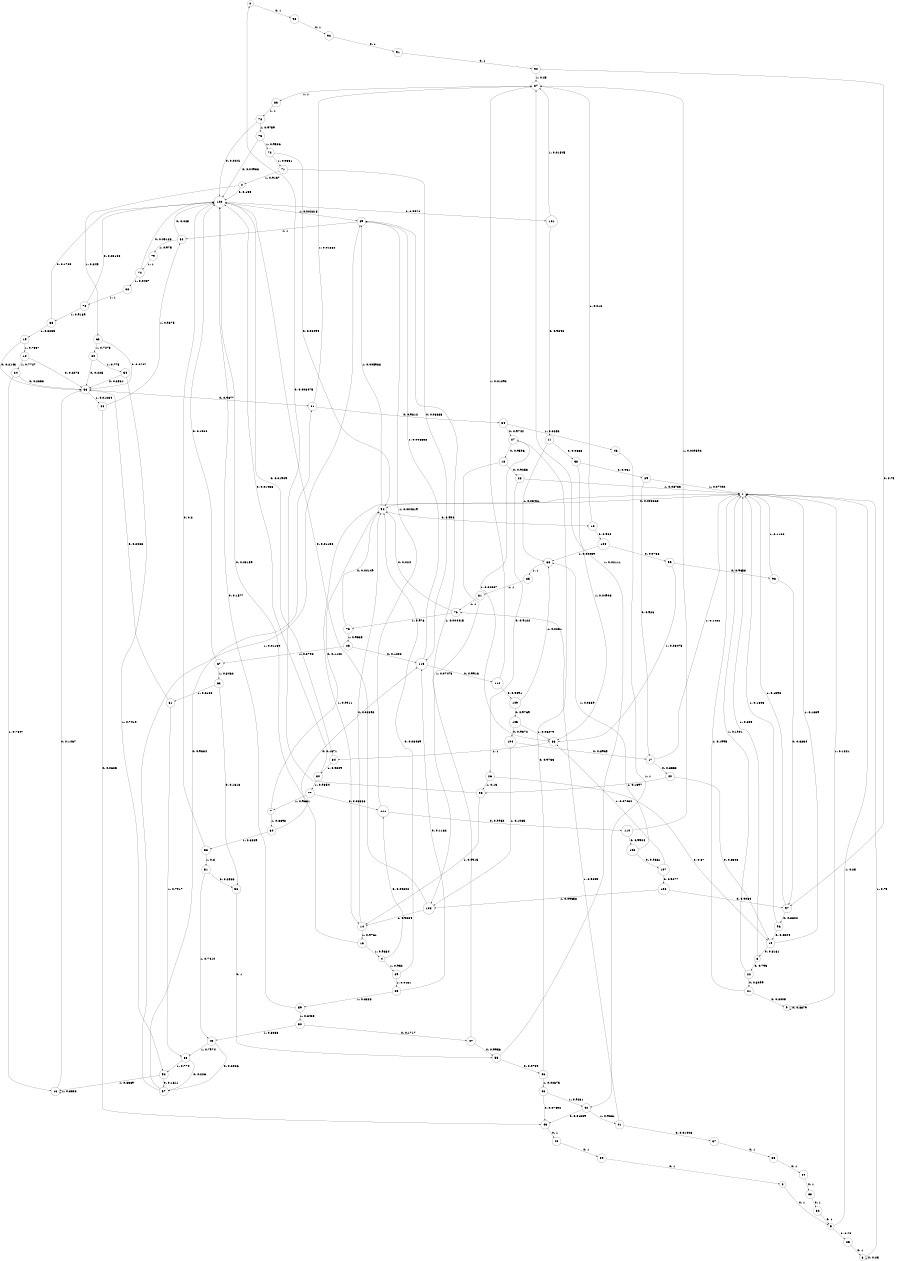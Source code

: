 digraph "ch2_face_source_L15" {
size = "6,8.5";
ratio = "fill";
node [shape = circle];
node [fontsize = 24];
edge [fontsize = 24];
0 -> 93 [label = "0: 1        "];
1 -> 94 [label = "0: 0.008863  "];
1 -> 14 [label = "1: 0.9911   "];
2 -> 102 [label = "0: 0.155    "];
2 -> 63 [label = "1: 0.845    "];
3 -> 5 [label = "0: 1        "];
4 -> 111 [label = "0: 0.04802  "];
4 -> 69 [label = "1: 0.952    "];
5 -> 25 [label = "0: 0.75     "];
5 -> 1 [label = "1: 0.25     "];
6 -> 6 [label = "0: 0.25     "];
6 -> 1 [label = "1: 0.75     "];
7 -> 94 [label = "0: 0.1102   "];
7 -> 64 [label = "1: 0.8898   "];
8 -> 22 [label = "0: 0.795    "];
8 -> 1 [label = "1: 0.205    "];
9 -> 9 [label = "0: 0.8679   "];
9 -> 1 [label = "1: 0.1321   "];
10 -> 36 [label = "0: 0.2273   "];
10 -> 24 [label = "1: 0.7727   "];
11 -> 38 [label = "0: 0.9658   "];
11 -> 88 [label = "1: 0.03421  "];
12 -> 100 [label = "0: 0.984    "];
12 -> 87 [label = "1: 0.016    "];
13 -> 102 [label = "0: 0.03159  "];
13 -> 4 [label = "1: 0.9684   "];
14 -> 94 [label = "0: 0.02392  "];
14 -> 13 [label = "1: 0.9761   "];
15 -> 36 [label = "0: 0.2143   "];
15 -> 10 [label = "1: 0.7857   "];
16 -> 36 [label = "0: 0.1467   "];
16 -> 16 [label = "1: 0.8533   "];
17 -> 20 [label = "0: 0.8558   "];
17 -> 1 [label = "1: 0.1442   "];
18 -> 28 [label = "0: 0.9253   "];
18 -> 103 [label = "1: 0.07473  "];
19 -> 8 [label = "0: 0.8161   "];
19 -> 1 [label = "1: 0.1839   "];
20 -> 19 [label = "0: 0.8303   "];
20 -> 95 [label = "1: 0.1697   "];
21 -> 9 [label = "0: 0.8005   "];
21 -> 1 [label = "1: 0.1995   "];
22 -> 21 [label = "0: 0.8099   "];
22 -> 1 [label = "1: 0.1901   "];
23 -> 113 [label = "0: 0.1202   "];
23 -> 67 [label = "1: 0.8798   "];
24 -> 36 [label = "0: 0.2353   "];
24 -> 16 [label = "1: 0.7647   "];
25 -> 6 [label = "0: 1        "];
26 -> 19 [label = "0: 0.87     "];
26 -> 95 [label = "1: 0.13     "];
27 -> 18 [label = "0: 0.9596   "];
27 -> 86 [label = "1: 0.04037  "];
28 -> 26 [label = "0: 0.9122   "];
28 -> 1 [label = "1: 0.08783  "];
29 -> 17 [label = "0: 0.926    "];
29 -> 1 [label = "1: 0.07402  "];
30 -> 33 [label = "0: 1        "];
31 -> 34 [label = "0: 0.9812   "];
31 -> 87 [label = "1: 0.01882  "];
32 -> 5 [label = "0: 1        "];
33 -> 32 [label = "0: 1        "];
34 -> 27 [label = "0: 0.9744   "];
34 -> 45 [label = "1: 0.0256   "];
35 -> 30 [label = "0: 1        "];
36 -> 31 [label = "0: 0.9877   "];
36 -> 44 [label = "1: 0.01234  "];
37 -> 35 [label = "0: 1        "];
38 -> 29 [label = "0: 0.951    "];
38 -> 86 [label = "1: 0.04903  "];
39 -> 3 [label = "0: 1        "];
40 -> 39 [label = "0: 1        "];
41 -> 37 [label = "0: 0.01408  "];
41 -> 76 [label = "1: 0.9859   "];
42 -> 43 [label = "0: 0.01389  "];
42 -> 41 [label = "1: 0.9861   "];
43 -> 40 [label = "0: 1        "];
44 -> 43 [label = "0: 0.0625   "];
44 -> 82 [label = "1: 0.9375   "];
45 -> 42 [label = "1: 1        "];
46 -> 27 [label = "0: 0.9733   "];
46 -> 48 [label = "1: 0.02675  "];
47 -> 55 [label = "0: 0.9956   "];
47 -> 89 [label = "1: 0.004415  "];
48 -> 43 [label = "0: 0.07692  "];
48 -> 42 [label = "1: 0.9231   "];
49 -> 57 [label = "0: 0.2026   "];
49 -> 53 [label = "1: 0.7974   "];
50 -> 47 [label = "0: 0.1717   "];
50 -> 49 [label = "1: 0.8283   "];
51 -> 56 [label = "0: 0.2586   "];
51 -> 49 [label = "1: 0.7414   "];
52 -> 57 [label = "0: 0.1611   "];
52 -> 16 [label = "1: 0.8389   "];
53 -> 57 [label = "0: 0.226    "];
53 -> 52 [label = "1: 0.774    "];
54 -> 36 [label = "0: 0.2581   "];
54 -> 52 [label = "1: 0.7419   "];
55 -> 46 [label = "0: 0.9789   "];
55 -> 87 [label = "1: 0.02111  "];
56 -> 55 [label = "0: 1        "];
57 -> 31 [label = "0: 0.9884   "];
57 -> 89 [label = "1: 0.01159  "];
58 -> 102 [label = "0: 0.2      "];
58 -> 51 [label = "1: 0.8      "];
59 -> 102 [label = "0: 0.1577   "];
59 -> 50 [label = "1: 0.8423   "];
60 -> 36 [label = "0: 0.225    "];
60 -> 54 [label = "1: 0.775    "];
61 -> 36 [label = "0: 0.2083   "];
61 -> 53 [label = "1: 0.7917   "];
62 -> 56 [label = "0: 0.1818   "];
62 -> 61 [label = "1: 0.8182   "];
63 -> 36 [label = "0: 0.2727   "];
63 -> 60 [label = "1: 0.7273   "];
64 -> 113 [label = "0: 0.1671   "];
64 -> 58 [label = "1: 0.8329   "];
65 -> 113 [label = "0: 0.1162   "];
65 -> 59 [label = "1: 0.8838   "];
66 -> 102 [label = "0: 0.1765   "];
66 -> 15 [label = "1: 0.8235   "];
67 -> 102 [label = "0: 0.1538   "];
67 -> 62 [label = "1: 0.8462   "];
68 -> 70 [label = "1: 1        "];
69 -> 94 [label = "0: 0.08489  "];
69 -> 65 [label = "1: 0.9151   "];
70 -> 102 [label = "0: 0.08108  "];
70 -> 66 [label = "1: 0.9189   "];
71 -> 113 [label = "0: 0.08633  "];
71 -> 2 [label = "1: 0.9137   "];
72 -> 94 [label = "0: 0.06494  "];
72 -> 71 [label = "1: 0.9351   "];
73 -> 94 [label = "0: 0.04149  "];
73 -> 23 [label = "1: 0.9585   "];
74 -> 102 [label = "0: 0.05128  "];
74 -> 68 [label = "1: 0.9487   "];
75 -> 102 [label = "0: 0.04938  "];
75 -> 72 [label = "1: 0.9506   "];
76 -> 94 [label = "0: 0.024    "];
76 -> 73 [label = "1: 0.976    "];
77 -> 111 [label = "0: 0.03686  "];
77 -> 7 [label = "1: 0.9631   "];
78 -> 102 [label = "0: 0.0241   "];
78 -> 75 [label = "1: 0.9759   "];
79 -> 74 [label = "1: 1        "];
80 -> 102 [label = "0: 0.01456  "];
80 -> 77 [label = "1: 0.9854   "];
81 -> 76 [label = "1: 1        "];
82 -> 102 [label = "0: 0.025    "];
82 -> 79 [label = "1: 0.975    "];
83 -> 78 [label = "1: 1        "];
84 -> 102 [label = "0: 0.01909  "];
84 -> 80 [label = "1: 0.9809   "];
85 -> 81 [label = "1: 1        "];
86 -> 84 [label = "1: 1        "];
87 -> 83 [label = "1: 1        "];
88 -> 85 [label = "1: 1        "];
89 -> 82 [label = "1: 1        "];
90 -> 97 [label = "0: 0.75     "];
90 -> 87 [label = "1: 0.25     "];
91 -> 90 [label = "0: 1        "];
92 -> 91 [label = "0: 1        "];
93 -> 92 [label = "0: 1        "];
94 -> 12 [label = "0: 0.994    "];
94 -> 89 [label = "1: 0.005988  "];
95 -> 0 [label = "0: 0.008475  "];
95 -> 14 [label = "1: 0.9915   "];
96 -> 19 [label = "0: 0.8304   "];
96 -> 1 [label = "1: 0.1696   "];
97 -> 96 [label = "0: 0.8602   "];
97 -> 1 [label = "1: 0.1398   "];
98 -> 97 [label = "0: 0.8834   "];
98 -> 1 [label = "1: 0.1166   "];
99 -> 98 [label = "0: 0.9653   "];
99 -> 86 [label = "1: 0.03473  "];
100 -> 99 [label = "0: 0.9756   "];
100 -> 88 [label = "1: 0.02439  "];
101 -> 11 [label = "0: 0.9846   "];
101 -> 87 [label = "1: 0.01545  "];
102 -> 101 [label = "0: 0.9972   "];
102 -> 89 [label = "1: 0.002813  "];
103 -> 102 [label = "0: 0.01158  "];
103 -> 14 [label = "1: 0.9884   "];
104 -> 17 [label = "0: 0.8935   "];
104 -> 103 [label = "1: 0.1065   "];
105 -> 104 [label = "0: 0.9372   "];
105 -> 86 [label = "1: 0.06279  "];
106 -> 97 [label = "0: 0.9064   "];
106 -> 103 [label = "1: 0.09358  "];
107 -> 106 [label = "0: 0.9277   "];
107 -> 86 [label = "1: 0.07232  "];
108 -> 107 [label = "0: 0.9661   "];
108 -> 88 [label = "1: 0.0339   "];
109 -> 105 [label = "0: 0.9769   "];
109 -> 88 [label = "1: 0.0231   "];
110 -> 108 [label = "0: 0.9904   "];
110 -> 87 [label = "1: 0.009592  "];
111 -> 110 [label = "0: 0.9952   "];
111 -> 89 [label = "1: 0.004819  "];
112 -> 109 [label = "0: 0.9891   "];
112 -> 87 [label = "1: 0.01092  "];
113 -> 112 [label = "0: 0.9913   "];
113 -> 89 [label = "1: 0.008658  "];
}